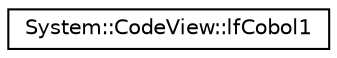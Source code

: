 digraph G
{
  edge [fontname="Helvetica",fontsize="10",labelfontname="Helvetica",labelfontsize="10"];
  node [fontname="Helvetica",fontsize="10",shape=record];
  rankdir="LR";
  Node1 [label="System::CodeView::lfCobol1",height=0.2,width=0.4,color="black", fillcolor="white", style="filled",URL="$struct_system_1_1_code_view_1_1lf_cobol1.html"];
}
